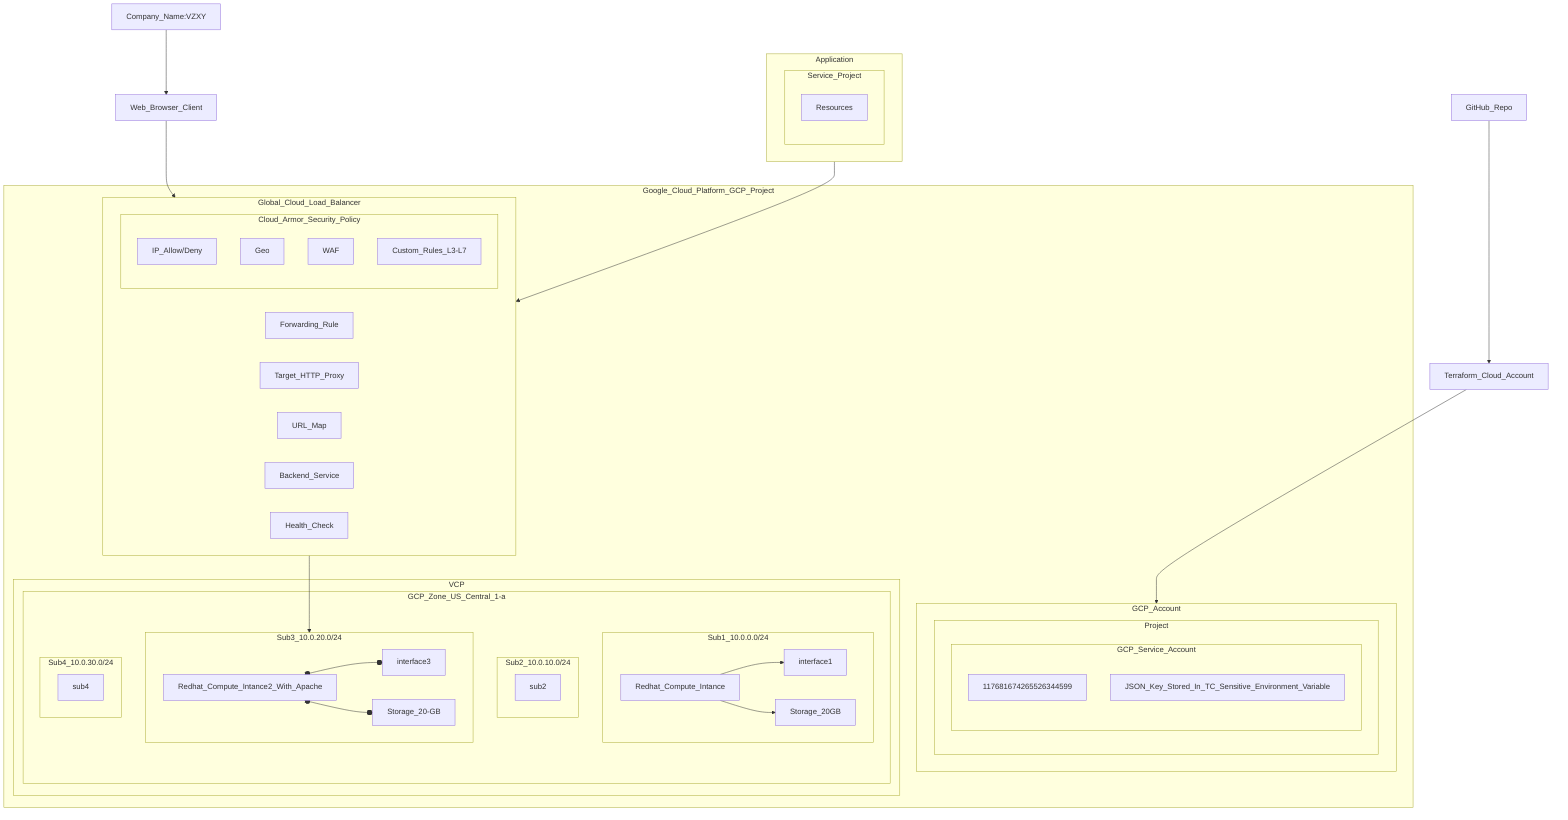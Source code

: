 flowchart TB

subgraph Application
    subgraph Service_Project
        Resources;
    end
end

subgraph Google_Cloud_Platform_GCP_Project
    subgraph Global_Cloud_Load_Balancer
        Forwarding_Rule;
        Target_HTTP_Proxy;
        URL_Map;
        Backend_Service;
        Health_Check;
        subgraph Cloud_Armor_Security_Policy
            IP_Allow/Deny;
            Geo;
            WAF;
            Custom_Rules_L3-L7;
        end 
    end 
    subgraph GCP_Account
        subgraph Project
            subgraph GCP_Service_Account
              117681674265526344599
              JSON_Key_Stored_In_TC_Sensitive_Environment_Variable
              
              end   
         end       
    end

    subgraph VCP
        subgraph GCP_Zone_US_Central_1-a
            subgraph Sub1_10.0.0.0/24
                Redhat_Compute_Intance --> interface1;
                Redhat_Compute_Intance --> Storage_20GB;
            end
            subgraph Sub2_10.0.10.0/24
                sub2;
            end
            subgraph Sub3_10.0.20.0/24
                Redhat_Compute_Intance2_With_Apache o--o interface3;
                Redhat_Compute_Intance2_With_Apache o--o Storage_20-GB;
            end
            subgraph Sub4_10.0.30.0/24
                sub4;
            end
        
        end
    end
end

Global_Cloud_Load_Balancer --> Sub3_10.0.20.0/24
Web_Browser_Client --> Global_Cloud_Load_Balancer
GitHub_Repo --> Terraform_Cloud_Account
Terraform_Cloud_Account --> GCP_Account
Application --> Global_Cloud_Load_Balancer
Company_Name:VZXY --> Web_Browser_Client